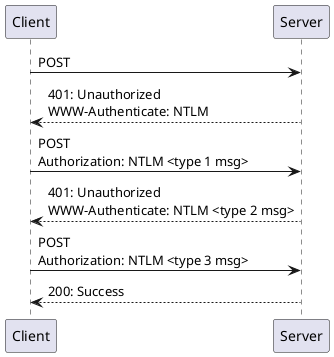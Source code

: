 @startuml
Client -> Server: POST
Server --> Client: 401: Unauthorized\nWWW-Authenticate: NTLM

Client -> Server: POST\nAuthorization: NTLM <type 1 msg>
Server --> Client: 401: Unauthorized\nWWW-Authenticate: NTLM <type 2 msg>

Client -> Server: POST\nAuthorization: NTLM <type 3 msg>
Server --> Client: 200: Success
@enduml
